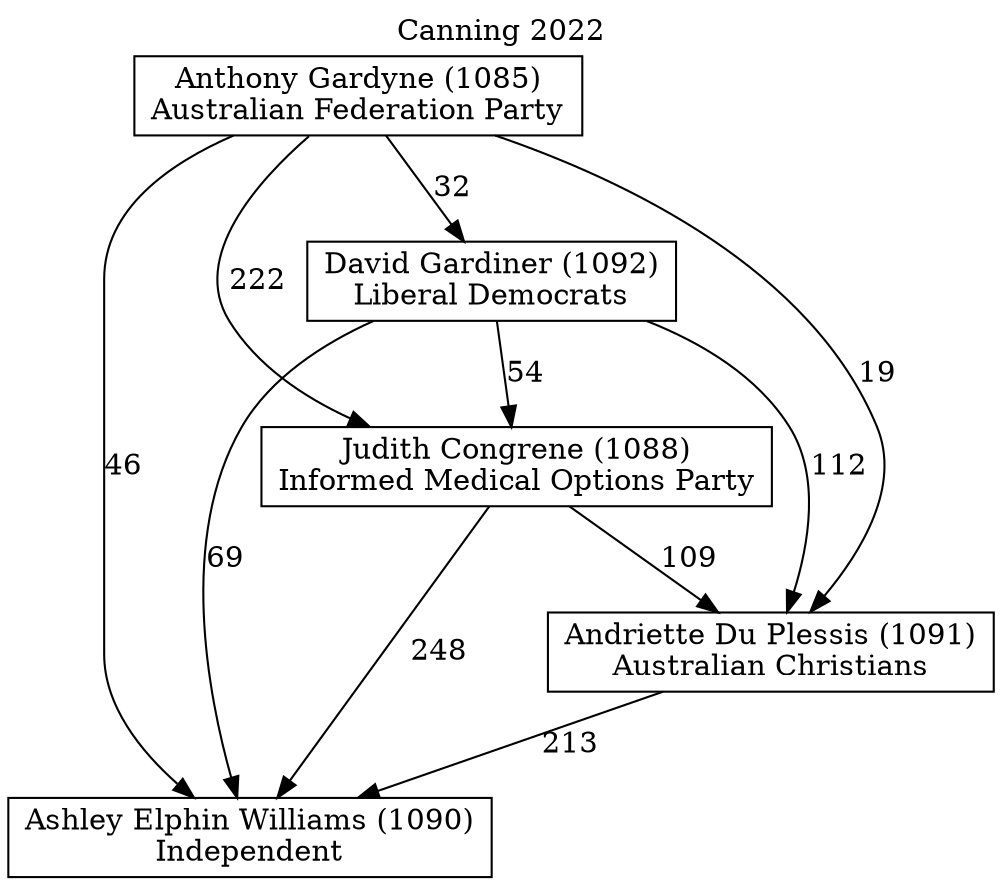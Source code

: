 // House preference flow
digraph "Ashley Elphin Williams (1090)_Canning_2022" {
	graph [label="Canning 2022" labelloc=t mclimit=10]
	node [shape=box]
	"Anthony Gardyne (1085)" [label="Anthony Gardyne (1085)
Australian Federation Party"]
	"Judith Congrene (1088)" [label="Judith Congrene (1088)
Informed Medical Options Party"]
	"David Gardiner (1092)" [label="David Gardiner (1092)
Liberal Democrats"]
	"Andriette Du Plessis (1091)" [label="Andriette Du Plessis (1091)
Australian Christians"]
	"Ashley Elphin Williams (1090)" [label="Ashley Elphin Williams (1090)
Independent"]
	"Anthony Gardyne (1085)" -> "Ashley Elphin Williams (1090)" [label=46]
	"David Gardiner (1092)" -> "Judith Congrene (1088)" [label=54]
	"David Gardiner (1092)" -> "Ashley Elphin Williams (1090)" [label=69]
	"Anthony Gardyne (1085)" -> "Judith Congrene (1088)" [label=222]
	"Judith Congrene (1088)" -> "Ashley Elphin Williams (1090)" [label=248]
	"Anthony Gardyne (1085)" -> "David Gardiner (1092)" [label=32]
	"Judith Congrene (1088)" -> "Andriette Du Plessis (1091)" [label=109]
	"Anthony Gardyne (1085)" -> "Andriette Du Plessis (1091)" [label=19]
	"David Gardiner (1092)" -> "Andriette Du Plessis (1091)" [label=112]
	"Andriette Du Plessis (1091)" -> "Ashley Elphin Williams (1090)" [label=213]
}
